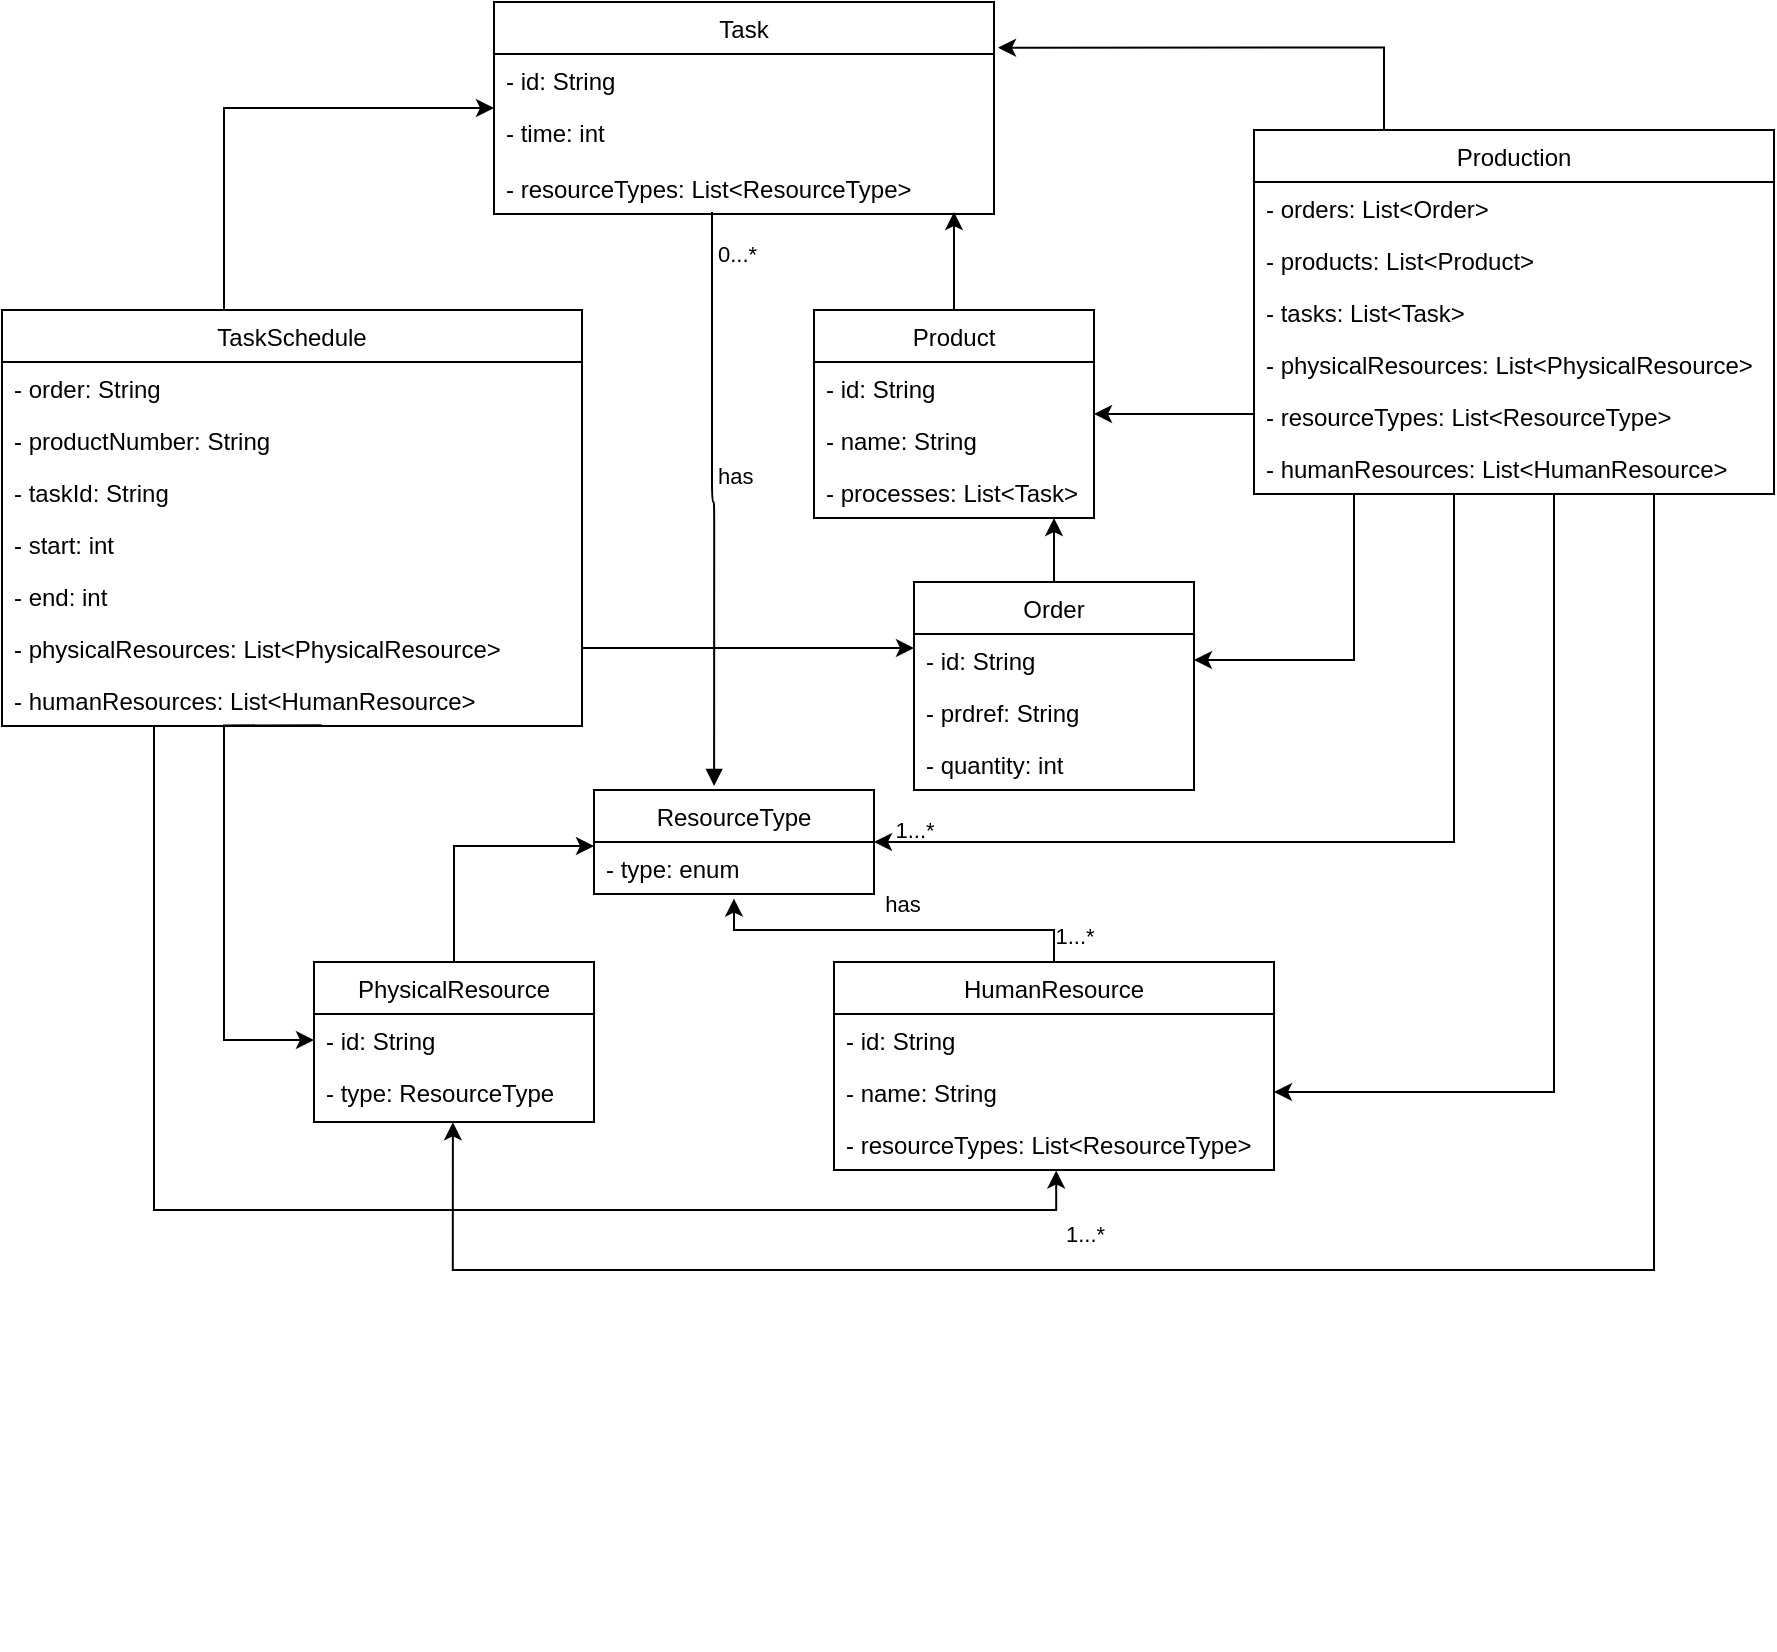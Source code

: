<mxfile version="14.6.9" type="device"><diagram id="UlS0zEixu5SeKwzhyK6M" name="Page-1"><mxGraphModel dx="1678" dy="2140" grid="1" gridSize="10" guides="1" tooltips="1" connect="1" arrows="1" fold="1" page="1" pageScale="1" pageWidth="827" pageHeight="1169" math="0" shadow="0"><root><mxCell id="0"/><mxCell id="1" parent="0"/><mxCell id="QljRXvTWJEW2JPHrjMmi-37" style="edgeStyle=orthogonalEdgeStyle;rounded=0;orthogonalLoop=1;jettySize=auto;html=1;entryX=0;entryY=0.077;entryDx=0;entryDy=0;entryPerimeter=0;" parent="1" source="QljRXvTWJEW2JPHrjMmi-2" target="QljRXvTWJEW2JPHrjMmi-34" edge="1"><mxGeometry relative="1" as="geometry"><Array as="points"><mxPoint x="350" y="-114"/><mxPoint x="350" y="-114"/><mxPoint x="350" y="-162"/></Array></mxGeometry></mxCell><mxCell id="QljRXvTWJEW2JPHrjMmi-2" value="PhysicalResource" style="swimlane;fontStyle=0;childLayout=stackLayout;horizontal=1;startSize=26;fillColor=none;horizontalStack=0;resizeParent=1;resizeParentMax=0;resizeLast=0;collapsible=1;marginBottom=0;" parent="1" vertex="1"><mxGeometry x="280" y="-104" width="140" height="80" as="geometry"/></mxCell><mxCell id="QljRXvTWJEW2JPHrjMmi-3" value="- id: String" style="text;strokeColor=none;fillColor=none;align=left;verticalAlign=top;spacingLeft=4;spacingRight=4;overflow=hidden;rotatable=0;points=[[0,0.5],[1,0.5]];portConstraint=eastwest;" parent="QljRXvTWJEW2JPHrjMmi-2" vertex="1"><mxGeometry y="26" width="140" height="26" as="geometry"/></mxCell><mxCell id="QljRXvTWJEW2JPHrjMmi-4" value="- type: ResourceType" style="text;strokeColor=none;fillColor=none;align=left;verticalAlign=top;spacingLeft=4;spacingRight=4;overflow=hidden;rotatable=0;points=[[0,0.5],[1,0.5]];portConstraint=eastwest;" parent="QljRXvTWJEW2JPHrjMmi-2" vertex="1"><mxGeometry y="52" width="140" height="28" as="geometry"/></mxCell><mxCell id="QljRXvTWJEW2JPHrjMmi-7" value="Task" style="swimlane;fontStyle=0;childLayout=stackLayout;horizontal=1;startSize=26;fillColor=none;horizontalStack=0;resizeParent=1;resizeParentMax=0;resizeLast=0;collapsible=1;marginBottom=0;" parent="1" vertex="1"><mxGeometry x="370" y="-584" width="250" height="106" as="geometry"/></mxCell><mxCell id="QljRXvTWJEW2JPHrjMmi-8" value="- id: String" style="text;strokeColor=none;fillColor=none;align=left;verticalAlign=top;spacingLeft=4;spacingRight=4;overflow=hidden;rotatable=0;points=[[0,0.5],[1,0.5]];portConstraint=eastwest;" parent="QljRXvTWJEW2JPHrjMmi-7" vertex="1"><mxGeometry y="26" width="250" height="26" as="geometry"/></mxCell><mxCell id="QljRXvTWJEW2JPHrjMmi-9" value="- time: int" style="text;strokeColor=none;fillColor=none;align=left;verticalAlign=top;spacingLeft=4;spacingRight=4;overflow=hidden;rotatable=0;points=[[0,0.5],[1,0.5]];portConstraint=eastwest;" parent="QljRXvTWJEW2JPHrjMmi-7" vertex="1"><mxGeometry y="52" width="250" height="28" as="geometry"/></mxCell><mxCell id="QljRXvTWJEW2JPHrjMmi-45" value="- resourceTypes: List&lt;ResourceType&gt;" style="text;strokeColor=none;fillColor=none;align=left;verticalAlign=top;spacingLeft=4;spacingRight=4;overflow=hidden;rotatable=0;points=[[0,0.5],[1,0.5]];portConstraint=eastwest;" parent="QljRXvTWJEW2JPHrjMmi-7" vertex="1"><mxGeometry y="80" width="250" height="26" as="geometry"/></mxCell><mxCell id="QljRXvTWJEW2JPHrjMmi-24" value="has" style="endArrow=block;endFill=1;html=1;edgeStyle=orthogonalEdgeStyle;align=left;verticalAlign=top;exitX=0.436;exitY=0.962;exitDx=0;exitDy=0;exitPerimeter=0;entryX=0.429;entryY=-0.038;entryDx=0;entryDy=0;entryPerimeter=0;" parent="1" source="QljRXvTWJEW2JPHrjMmi-45" target="QljRXvTWJEW2JPHrjMmi-33" edge="1"><mxGeometry x="-0.174" y="1" relative="1" as="geometry"><mxPoint x="370" y="410" as="sourcePoint"/><mxPoint x="530" y="410" as="targetPoint"/><mxPoint as="offset"/></mxGeometry></mxCell><mxCell id="QljRXvTWJEW2JPHrjMmi-25" value="0...*" style="edgeLabel;resizable=0;html=1;align=left;verticalAlign=bottom;" parent="QljRXvTWJEW2JPHrjMmi-24" connectable="0" vertex="1"><mxGeometry x="-1" relative="1" as="geometry"><mxPoint x="1" y="29" as="offset"/></mxGeometry></mxCell><mxCell id="QljRXvTWJEW2JPHrjMmi-26" value="1...*" style="edgeLabel;resizable=0;html=1;align=left;verticalAlign=bottom;" parent="1" connectable="0" vertex="1"><mxGeometry x="230" y="240" as="geometry"><mxPoint x="424" y="-200" as="offset"/></mxGeometry></mxCell><mxCell id="QljRXvTWJEW2JPHrjMmi-28" value="HumanResource" style="swimlane;fontStyle=0;childLayout=stackLayout;horizontal=1;startSize=26;fillColor=none;horizontalStack=0;resizeParent=1;resizeParentMax=0;resizeLast=0;collapsible=1;marginBottom=0;" parent="1" vertex="1"><mxGeometry x="540" y="-104" width="220" height="104" as="geometry"/></mxCell><mxCell id="QljRXvTWJEW2JPHrjMmi-32" value="- id: String" style="text;strokeColor=none;fillColor=none;align=left;verticalAlign=top;spacingLeft=4;spacingRight=4;overflow=hidden;rotatable=0;points=[[0,0.5],[1,0.5]];portConstraint=eastwest;" parent="QljRXvTWJEW2JPHrjMmi-28" vertex="1"><mxGeometry y="26" width="220" height="26" as="geometry"/></mxCell><mxCell id="QljRXvTWJEW2JPHrjMmi-30" value="- name: String" style="text;strokeColor=none;fillColor=none;align=left;verticalAlign=top;spacingLeft=4;spacingRight=4;overflow=hidden;rotatable=0;points=[[0,0.5],[1,0.5]];portConstraint=eastwest;" parent="QljRXvTWJEW2JPHrjMmi-28" vertex="1"><mxGeometry y="52" width="220" height="26" as="geometry"/></mxCell><mxCell id="QljRXvTWJEW2JPHrjMmi-44" value="- resourceTypes: List&lt;ResourceType&gt;&#xa;" style="text;strokeColor=none;fillColor=none;align=left;verticalAlign=top;spacingLeft=4;spacingRight=4;overflow=hidden;rotatable=0;points=[[0,0.5],[1,0.5]];portConstraint=eastwest;" parent="QljRXvTWJEW2JPHrjMmi-28" vertex="1"><mxGeometry y="78" width="220" height="26" as="geometry"/></mxCell><mxCell id="QljRXvTWJEW2JPHrjMmi-33" value="ResourceType" style="swimlane;fontStyle=0;childLayout=stackLayout;horizontal=1;startSize=26;fillColor=none;horizontalStack=0;resizeParent=1;resizeParentMax=0;resizeLast=0;collapsible=1;marginBottom=0;" parent="1" vertex="1"><mxGeometry x="420" y="-190" width="140" height="52" as="geometry"/></mxCell><mxCell id="QljRXvTWJEW2JPHrjMmi-34" value="- type: enum" style="text;strokeColor=none;fillColor=none;align=left;verticalAlign=top;spacingLeft=4;spacingRight=4;overflow=hidden;rotatable=0;points=[[0,0.5],[1,0.5]];portConstraint=eastwest;" parent="QljRXvTWJEW2JPHrjMmi-33" vertex="1"><mxGeometry y="26" width="140" height="26" as="geometry"/></mxCell><mxCell id="QljRXvTWJEW2JPHrjMmi-40" style="edgeStyle=orthogonalEdgeStyle;rounded=0;orthogonalLoop=1;jettySize=auto;html=1;entryX=0.498;entryY=1.09;entryDx=0;entryDy=0;entryPerimeter=0;exitX=0.5;exitY=0;exitDx=0;exitDy=0;" parent="1" source="QljRXvTWJEW2JPHrjMmi-28" target="QljRXvTWJEW2JPHrjMmi-34" edge="1"><mxGeometry relative="1" as="geometry"><Array as="points"><mxPoint x="650" y="-120"/><mxPoint x="490" y="-120"/><mxPoint x="490" y="-136"/></Array><mxPoint x="650" y="-100" as="sourcePoint"/></mxGeometry></mxCell><mxCell id="QljRXvTWJEW2JPHrjMmi-41" value="1...*" style="edgeLabel;html=1;align=center;verticalAlign=middle;resizable=0;points=[];" parent="QljRXvTWJEW2JPHrjMmi-40" vertex="1" connectable="0"><mxGeometry x="0.473" y="-1" relative="1" as="geometry"><mxPoint x="55" y="-49" as="offset"/></mxGeometry></mxCell><mxCell id="QljRXvTWJEW2JPHrjMmi-42" value="has" style="edgeLabel;html=1;align=center;verticalAlign=middle;resizable=0;points=[];" parent="QljRXvTWJEW2JPHrjMmi-40" vertex="1" connectable="0"><mxGeometry x="-0.036" relative="1" as="geometry"><mxPoint y="-13" as="offset"/></mxGeometry></mxCell><mxCell id="QljRXvTWJEW2JPHrjMmi-43" value="1...*" style="edgeLabel;html=1;align=center;verticalAlign=middle;resizable=0;points=[];" parent="QljRXvTWJEW2JPHrjMmi-40" vertex="1" connectable="0"><mxGeometry x="-0.946" y="-1" relative="1" as="geometry"><mxPoint x="9" y="-8" as="offset"/></mxGeometry></mxCell><mxCell id="QljRXvTWJEW2JPHrjMmi-50" style="edgeStyle=orthogonalEdgeStyle;rounded=0;orthogonalLoop=1;jettySize=auto;html=1;" parent="1" source="QljRXvTWJEW2JPHrjMmi-46" edge="1"><mxGeometry relative="1" as="geometry"><mxPoint x="600" y="-479" as="targetPoint"/><Array as="points"><mxPoint x="600" y="-479"/></Array></mxGeometry></mxCell><mxCell id="QljRXvTWJEW2JPHrjMmi-46" value="Product" style="swimlane;fontStyle=0;childLayout=stackLayout;horizontal=1;startSize=26;fillColor=none;horizontalStack=0;resizeParent=1;resizeParentMax=0;resizeLast=0;collapsible=1;marginBottom=0;" parent="1" vertex="1"><mxGeometry x="530" y="-430" width="140" height="104" as="geometry"/></mxCell><mxCell id="QljRXvTWJEW2JPHrjMmi-47" value="- id: String" style="text;strokeColor=none;fillColor=none;align=left;verticalAlign=top;spacingLeft=4;spacingRight=4;overflow=hidden;rotatable=0;points=[[0,0.5],[1,0.5]];portConstraint=eastwest;" parent="QljRXvTWJEW2JPHrjMmi-46" vertex="1"><mxGeometry y="26" width="140" height="26" as="geometry"/></mxCell><mxCell id="QljRXvTWJEW2JPHrjMmi-48" value="- name: String" style="text;strokeColor=none;fillColor=none;align=left;verticalAlign=top;spacingLeft=4;spacingRight=4;overflow=hidden;rotatable=0;points=[[0,0.5],[1,0.5]];portConstraint=eastwest;" parent="QljRXvTWJEW2JPHrjMmi-46" vertex="1"><mxGeometry y="52" width="140" height="26" as="geometry"/></mxCell><mxCell id="QljRXvTWJEW2JPHrjMmi-49" value="- processes: List&lt;Task&gt;" style="text;strokeColor=none;fillColor=none;align=left;verticalAlign=top;spacingLeft=4;spacingRight=4;overflow=hidden;rotatable=0;points=[[0,0.5],[1,0.5]];portConstraint=eastwest;" parent="QljRXvTWJEW2JPHrjMmi-46" vertex="1"><mxGeometry y="78" width="140" height="26" as="geometry"/></mxCell><mxCell id="QljRXvTWJEW2JPHrjMmi-55" style="edgeStyle=orthogonalEdgeStyle;rounded=0;orthogonalLoop=1;jettySize=auto;html=1;" parent="1" source="QljRXvTWJEW2JPHrjMmi-51" target="QljRXvTWJEW2JPHrjMmi-46" edge="1"><mxGeometry relative="1" as="geometry"><Array as="points"><mxPoint x="670" y="-280"/><mxPoint x="670" y="-280"/></Array></mxGeometry></mxCell><mxCell id="QljRXvTWJEW2JPHrjMmi-51" value="Order" style="swimlane;fontStyle=0;childLayout=stackLayout;horizontal=1;startSize=26;fillColor=none;horizontalStack=0;resizeParent=1;resizeParentMax=0;resizeLast=0;collapsible=1;marginBottom=0;" parent="1" vertex="1"><mxGeometry x="580" y="-294" width="140" height="104" as="geometry"/></mxCell><mxCell id="QljRXvTWJEW2JPHrjMmi-52" value="- id: String" style="text;strokeColor=none;fillColor=none;align=left;verticalAlign=top;spacingLeft=4;spacingRight=4;overflow=hidden;rotatable=0;points=[[0,0.5],[1,0.5]];portConstraint=eastwest;" parent="QljRXvTWJEW2JPHrjMmi-51" vertex="1"><mxGeometry y="26" width="140" height="26" as="geometry"/></mxCell><mxCell id="QljRXvTWJEW2JPHrjMmi-53" value="- prdref: String" style="text;strokeColor=none;fillColor=none;align=left;verticalAlign=top;spacingLeft=4;spacingRight=4;overflow=hidden;rotatable=0;points=[[0,0.5],[1,0.5]];portConstraint=eastwest;" parent="QljRXvTWJEW2JPHrjMmi-51" vertex="1"><mxGeometry y="52" width="140" height="26" as="geometry"/></mxCell><mxCell id="QljRXvTWJEW2JPHrjMmi-54" value="- quantity: int" style="text;strokeColor=none;fillColor=none;align=left;verticalAlign=top;spacingLeft=4;spacingRight=4;overflow=hidden;rotatable=0;points=[[0,0.5],[1,0.5]];portConstraint=eastwest;" parent="QljRXvTWJEW2JPHrjMmi-51" vertex="1"><mxGeometry y="78" width="140" height="26" as="geometry"/></mxCell><mxCell id="QljRXvTWJEW2JPHrjMmi-65" style="edgeStyle=orthogonalEdgeStyle;rounded=0;orthogonalLoop=1;jettySize=auto;html=1;" parent="1" source="QljRXvTWJEW2JPHrjMmi-60" target="QljRXvTWJEW2JPHrjMmi-7" edge="1"><mxGeometry relative="1" as="geometry"><Array as="points"><mxPoint x="235" y="-531"/></Array></mxGeometry></mxCell><mxCell id="QljRXvTWJEW2JPHrjMmi-71" style="edgeStyle=orthogonalEdgeStyle;rounded=0;orthogonalLoop=1;jettySize=auto;html=1;entryX=0.505;entryY=1.009;entryDx=0;entryDy=0;entryPerimeter=0;" parent="1" source="QljRXvTWJEW2JPHrjMmi-60" target="QljRXvTWJEW2JPHrjMmi-44" edge="1"><mxGeometry relative="1" as="geometry"><Array as="points"><mxPoint x="200" y="20"/><mxPoint x="651" y="20"/></Array><mxPoint x="540" y="319" as="targetPoint"/></mxGeometry></mxCell><mxCell id="QljRXvTWJEW2JPHrjMmi-60" value="TaskSchedule" style="swimlane;fontStyle=0;childLayout=stackLayout;horizontal=1;startSize=26;fillColor=none;horizontalStack=0;resizeParent=1;resizeParentMax=0;resizeLast=0;collapsible=1;marginBottom=0;" parent="1" vertex="1"><mxGeometry x="124" y="-430" width="290" height="208" as="geometry"/></mxCell><mxCell id="QljRXvTWJEW2JPHrjMmi-61" value="- order: String" style="text;strokeColor=none;fillColor=none;align=left;verticalAlign=top;spacingLeft=4;spacingRight=4;overflow=hidden;rotatable=0;points=[[0,0.5],[1,0.5]];portConstraint=eastwest;" parent="QljRXvTWJEW2JPHrjMmi-60" vertex="1"><mxGeometry y="26" width="290" height="26" as="geometry"/></mxCell><mxCell id="QljRXvTWJEW2JPHrjMmi-62" value="- productNumber: String" style="text;strokeColor=none;fillColor=none;align=left;verticalAlign=top;spacingLeft=4;spacingRight=4;overflow=hidden;rotatable=0;points=[[0,0.5],[1,0.5]];portConstraint=eastwest;" parent="QljRXvTWJEW2JPHrjMmi-60" vertex="1"><mxGeometry y="52" width="290" height="26" as="geometry"/></mxCell><mxCell id="QljRXvTWJEW2JPHrjMmi-63" value="- taskId: String" style="text;strokeColor=none;fillColor=none;align=left;verticalAlign=top;spacingLeft=4;spacingRight=4;overflow=hidden;rotatable=0;points=[[0,0.5],[1,0.5]];portConstraint=eastwest;" parent="QljRXvTWJEW2JPHrjMmi-60" vertex="1"><mxGeometry y="78" width="290" height="26" as="geometry"/></mxCell><mxCell id="QljRXvTWJEW2JPHrjMmi-66" value="- start: int" style="text;strokeColor=none;fillColor=none;align=left;verticalAlign=top;spacingLeft=4;spacingRight=4;overflow=hidden;rotatable=0;points=[[0,0.5],[1,0.5]];portConstraint=eastwest;" parent="QljRXvTWJEW2JPHrjMmi-60" vertex="1"><mxGeometry y="104" width="290" height="26" as="geometry"/></mxCell><mxCell id="QljRXvTWJEW2JPHrjMmi-67" value="- end: int" style="text;strokeColor=none;fillColor=none;align=left;verticalAlign=top;spacingLeft=4;spacingRight=4;overflow=hidden;rotatable=0;points=[[0,0.5],[1,0.5]];portConstraint=eastwest;" parent="QljRXvTWJEW2JPHrjMmi-60" vertex="1"><mxGeometry y="130" width="290" height="26" as="geometry"/></mxCell><mxCell id="QljRXvTWJEW2JPHrjMmi-68" value="- physicalResources: List&lt;PhysicalResource&gt;" style="text;strokeColor=none;fillColor=none;align=left;verticalAlign=top;spacingLeft=4;spacingRight=4;overflow=hidden;rotatable=0;points=[[0,0.5],[1,0.5]];portConstraint=eastwest;" parent="QljRXvTWJEW2JPHrjMmi-60" vertex="1"><mxGeometry y="156" width="290" height="26" as="geometry"/></mxCell><mxCell id="QljRXvTWJEW2JPHrjMmi-70" value="- humanResources: List&lt;HumanResource&gt;" style="text;strokeColor=none;fillColor=none;align=left;verticalAlign=top;spacingLeft=4;spacingRight=4;overflow=hidden;rotatable=0;points=[[0,0.5],[1,0.5]];portConstraint=eastwest;" parent="QljRXvTWJEW2JPHrjMmi-60" vertex="1"><mxGeometry y="182" width="290" height="26" as="geometry"/></mxCell><mxCell id="QljRXvTWJEW2JPHrjMmi-69" style="edgeStyle=orthogonalEdgeStyle;rounded=0;orthogonalLoop=1;jettySize=auto;html=1;exitX=0.551;exitY=0.987;exitDx=0;exitDy=0;exitPerimeter=0;entryX=0;entryY=0.5;entryDx=0;entryDy=0;" parent="1" source="QljRXvTWJEW2JPHrjMmi-70" target="QljRXvTWJEW2JPHrjMmi-3" edge="1"><mxGeometry relative="1" as="geometry"><mxPoint x="235" y="-60" as="targetPoint"/><Array as="points"><mxPoint x="235" y="-222"/><mxPoint x="235" y="-65"/></Array></mxGeometry></mxCell><mxCell id="QljRXvTWJEW2JPHrjMmi-72" style="edgeStyle=orthogonalEdgeStyle;rounded=0;orthogonalLoop=1;jettySize=auto;html=1;exitX=1;exitY=0.5;exitDx=0;exitDy=0;" parent="1" source="QljRXvTWJEW2JPHrjMmi-68" target="QljRXvTWJEW2JPHrjMmi-51" edge="1"><mxGeometry relative="1" as="geometry"><Array as="points"><mxPoint x="500" y="-261"/><mxPoint x="500" y="-261"/></Array></mxGeometry></mxCell><mxCell id="Msh8NQr8I04IKy5fx7Q0-11" style="edgeStyle=orthogonalEdgeStyle;rounded=0;orthogonalLoop=1;jettySize=auto;html=1;" parent="1" source="Msh8NQr8I04IKy5fx7Q0-1" target="QljRXvTWJEW2JPHrjMmi-46" edge="1"><mxGeometry relative="1" as="geometry"><Array as="points"><mxPoint x="730" y="-378"/><mxPoint x="730" y="-378"/></Array></mxGeometry></mxCell><mxCell id="Msh8NQr8I04IKy5fx7Q0-13" style="edgeStyle=orthogonalEdgeStyle;rounded=0;orthogonalLoop=1;jettySize=auto;html=1;entryX=1;entryY=0.5;entryDx=0;entryDy=0;" parent="1" source="Msh8NQr8I04IKy5fx7Q0-1" target="QljRXvTWJEW2JPHrjMmi-52" edge="1"><mxGeometry relative="1" as="geometry"><Array as="points"><mxPoint x="800" y="-255"/></Array></mxGeometry></mxCell><mxCell id="Msh8NQr8I04IKy5fx7Q0-14" style="edgeStyle=orthogonalEdgeStyle;rounded=0;orthogonalLoop=1;jettySize=auto;html=1;entryX=1;entryY=0.5;entryDx=0;entryDy=0;" parent="1" source="Msh8NQr8I04IKy5fx7Q0-1" target="QljRXvTWJEW2JPHrjMmi-33" edge="1"><mxGeometry relative="1" as="geometry"><mxPoint x="460" y="360" as="targetPoint"/><Array as="points"><mxPoint x="850" y="-164"/></Array></mxGeometry></mxCell><mxCell id="Msh8NQr8I04IKy5fx7Q0-16" style="edgeStyle=orthogonalEdgeStyle;rounded=0;orthogonalLoop=1;jettySize=auto;html=1;exitX=0.25;exitY=0;exitDx=0;exitDy=0;entryX=1.008;entryY=-0.122;entryDx=0;entryDy=0;entryPerimeter=0;" parent="1" source="Msh8NQr8I04IKy5fx7Q0-1" target="QljRXvTWJEW2JPHrjMmi-8" edge="1"><mxGeometry relative="1" as="geometry"/></mxCell><mxCell id="Msh8NQr8I04IKy5fx7Q0-17" style="edgeStyle=orthogonalEdgeStyle;rounded=0;orthogonalLoop=1;jettySize=auto;html=1;entryX=0.496;entryY=1.006;entryDx=0;entryDy=0;entryPerimeter=0;" parent="1" source="Msh8NQr8I04IKy5fx7Q0-1" target="QljRXvTWJEW2JPHrjMmi-4" edge="1"><mxGeometry relative="1" as="geometry"><Array as="points"><mxPoint x="950" y="50"/><mxPoint x="349" y="50"/></Array><mxPoint x="235" y="90" as="targetPoint"/></mxGeometry></mxCell><mxCell id="Msh8NQr8I04IKy5fx7Q0-1" value="Production" style="swimlane;fontStyle=0;childLayout=stackLayout;horizontal=1;startSize=26;fillColor=none;horizontalStack=0;resizeParent=1;resizeParentMax=0;resizeLast=0;collapsible=1;marginBottom=0;" parent="1" vertex="1"><mxGeometry x="750" y="-520" width="260" height="182" as="geometry"/></mxCell><mxCell id="Msh8NQr8I04IKy5fx7Q0-2" value="- orders: List&lt;Order&gt;" style="text;strokeColor=none;fillColor=none;align=left;verticalAlign=top;spacingLeft=4;spacingRight=4;overflow=hidden;rotatable=0;points=[[0,0.5],[1,0.5]];portConstraint=eastwest;" parent="Msh8NQr8I04IKy5fx7Q0-1" vertex="1"><mxGeometry y="26" width="260" height="26" as="geometry"/></mxCell><mxCell id="Msh8NQr8I04IKy5fx7Q0-3" value="- products: List&lt;Product&gt;" style="text;strokeColor=none;fillColor=none;align=left;verticalAlign=top;spacingLeft=4;spacingRight=4;overflow=hidden;rotatable=0;points=[[0,0.5],[1,0.5]];portConstraint=eastwest;" parent="Msh8NQr8I04IKy5fx7Q0-1" vertex="1"><mxGeometry y="52" width="260" height="26" as="geometry"/></mxCell><mxCell id="Msh8NQr8I04IKy5fx7Q0-4" value="- tasks: List&lt;Task&gt;" style="text;strokeColor=none;fillColor=none;align=left;verticalAlign=top;spacingLeft=4;spacingRight=4;overflow=hidden;rotatable=0;points=[[0,0.5],[1,0.5]];portConstraint=eastwest;" parent="Msh8NQr8I04IKy5fx7Q0-1" vertex="1"><mxGeometry y="78" width="260" height="26" as="geometry"/></mxCell><mxCell id="Msh8NQr8I04IKy5fx7Q0-8" value="- physicalResources: List&lt;PhysicalResource&gt;" style="text;strokeColor=none;fillColor=none;align=left;verticalAlign=top;spacingLeft=4;spacingRight=4;overflow=hidden;rotatable=0;points=[[0,0.5],[1,0.5]];portConstraint=eastwest;" parent="Msh8NQr8I04IKy5fx7Q0-1" vertex="1"><mxGeometry y="104" width="260" height="26" as="geometry"/></mxCell><mxCell id="Msh8NQr8I04IKy5fx7Q0-10" value="- resourceTypes: List&lt;ResourceType&gt;" style="text;strokeColor=none;fillColor=none;align=left;verticalAlign=top;spacingLeft=4;spacingRight=4;overflow=hidden;rotatable=0;points=[[0,0.5],[1,0.5]];portConstraint=eastwest;" parent="Msh8NQr8I04IKy5fx7Q0-1" vertex="1"><mxGeometry y="130" width="260" height="26" as="geometry"/></mxCell><mxCell id="Msh8NQr8I04IKy5fx7Q0-9" value="- humanResources: List&lt;HumanResource&gt;" style="text;strokeColor=none;fillColor=none;align=left;verticalAlign=top;spacingLeft=4;spacingRight=4;overflow=hidden;rotatable=0;points=[[0,0.5],[1,0.5]];portConstraint=eastwest;" parent="Msh8NQr8I04IKy5fx7Q0-1" vertex="1"><mxGeometry y="156" width="260" height="26" as="geometry"/></mxCell><mxCell id="Msh8NQr8I04IKy5fx7Q0-12" style="edgeStyle=orthogonalEdgeStyle;rounded=0;orthogonalLoop=1;jettySize=auto;html=1;entryX=1;entryY=0.5;entryDx=0;entryDy=0;" parent="1" source="Msh8NQr8I04IKy5fx7Q0-9" target="QljRXvTWJEW2JPHrjMmi-30" edge="1"><mxGeometry relative="1" as="geometry"><Array as="points"><mxPoint x="900" y="-39"/></Array></mxGeometry></mxCell></root></mxGraphModel></diagram></mxfile>